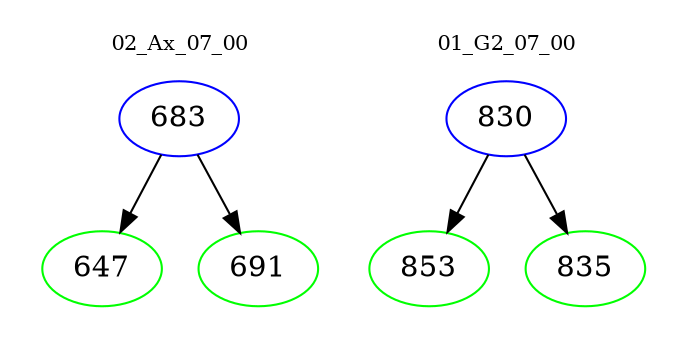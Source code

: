 digraph{
subgraph cluster_0 {
color = white
label = "02_Ax_07_00";
fontsize=10;
T0_683 [label="683", color="blue"]
T0_683 -> T0_647 [color="black"]
T0_647 [label="647", color="green"]
T0_683 -> T0_691 [color="black"]
T0_691 [label="691", color="green"]
}
subgraph cluster_1 {
color = white
label = "01_G2_07_00";
fontsize=10;
T1_830 [label="830", color="blue"]
T1_830 -> T1_853 [color="black"]
T1_853 [label="853", color="green"]
T1_830 -> T1_835 [color="black"]
T1_835 [label="835", color="green"]
}
}
